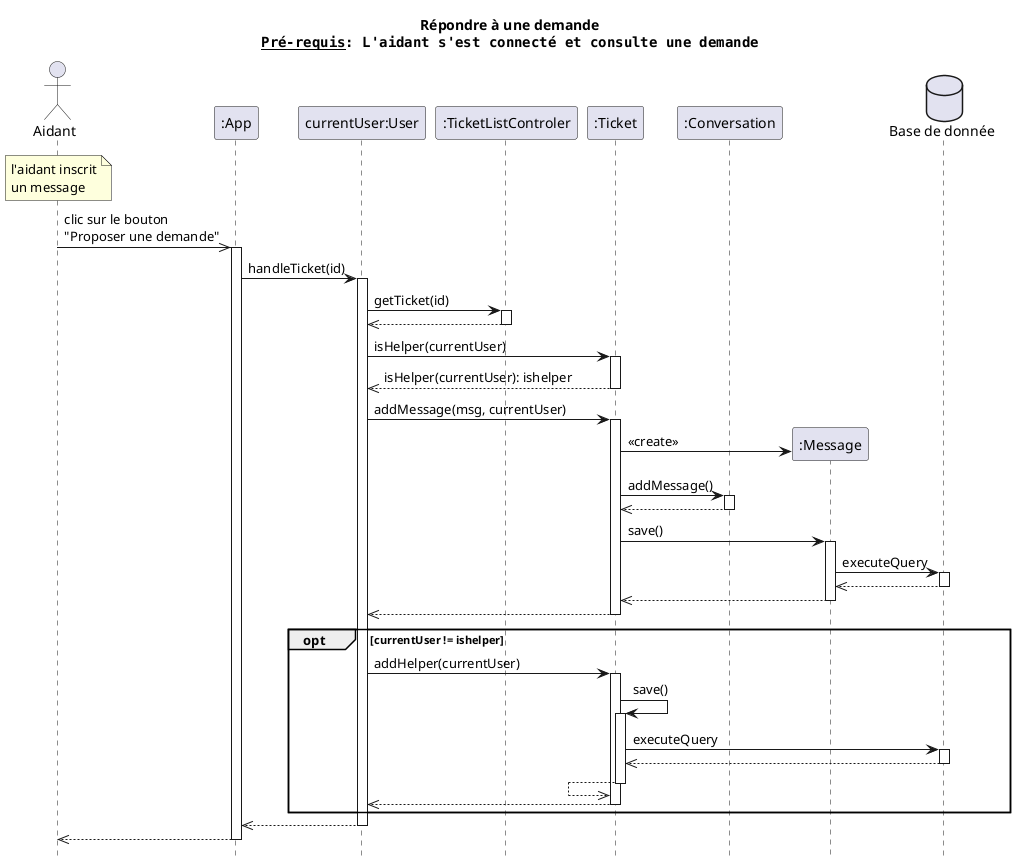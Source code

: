 @startuml repondre a une demande
title Répondre à une demande\n""__Pré-requis__: L'aidant s'est connecté et consulte une demande""
hide footbox

actor client as "Aidant" order 1
participant app as ":App" order 2 
participant user as "currentUser:User" order 3
participant tlc as ":TicketListControler" order 4
participant conv as ":Conversation" order 5
participant ticket as ":Ticket" order 4
database bdd as "Base de donnée" order 7

note over client: l'aidant inscrit\nun message
client ->> app: clic sur le bouton\n"Proposer une demande"
activate app
app -> user: handleTicket(id)
activate user

user -> tlc: getTicket(id)
activate tlc
user <<-- tlc
deactivate tlc

user -> ticket: isHelper(currentUser)
activate ticket
user <<-- ticket: isHelper(currentUser): ishelper
deactivate ticket

user -> ticket: addMessage(msg, currentUser)
activate ticket
create msg as ":Message" order 6
ticket -> msg: <<create>>

ticket -> conv: addMessage()
activate conv
ticket <<-- conv
deactivate conv

ticket -> msg: save()
activate msg
msg -> bdd: executeQuery
activate bdd
msg <<-- bdd
deactivate bdd
ticket <<-- msg 
deactivate msg

user <<-- ticket
deactivate ticket

opt currentUser != ishelper 
user -> ticket: addHelper(currentUser)
activate ticket
ticket -> ticket: save()
activate ticket
ticket -> bdd: executeQuery
activate bdd
ticket <<-- bdd
deactivate bdd
ticket <<-- ticket
deactivate ticket
user <<-- ticket
deactivate ticket
end

app <<-- user
deactivate user
client <<-- app
deactivate app


@enduml